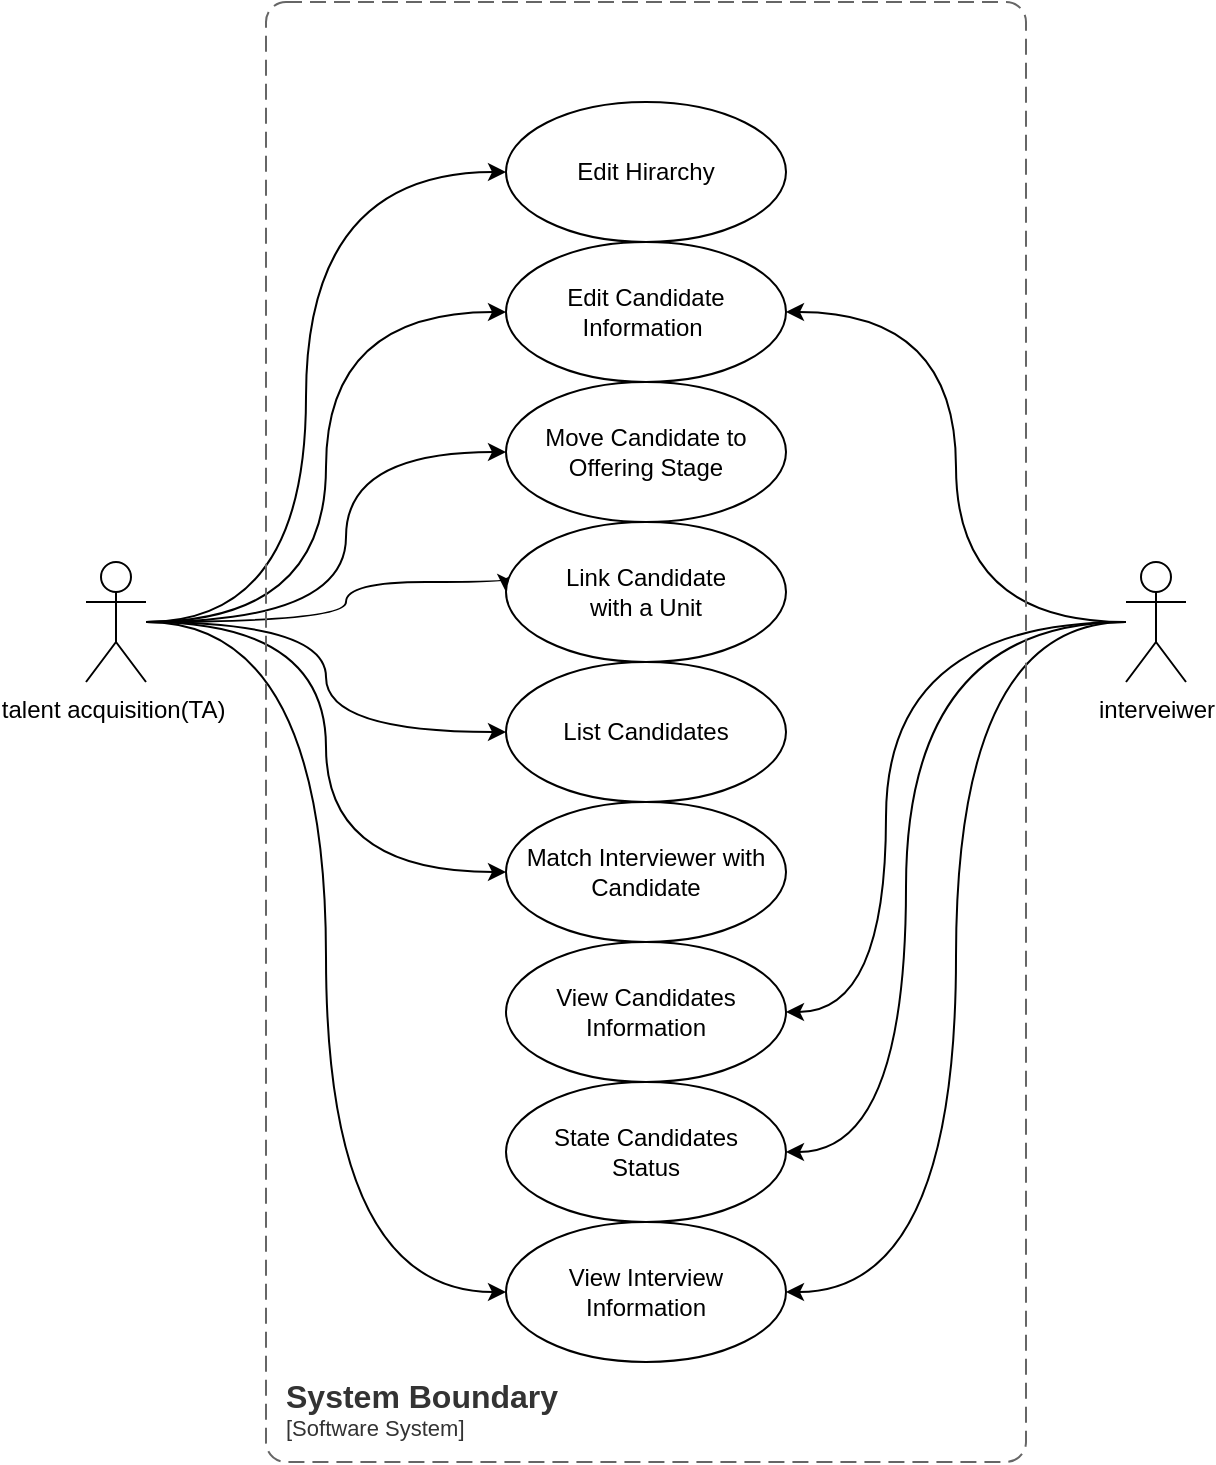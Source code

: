 <mxfile version="17.4.2" type="device"><diagram id="q8MuGncgM3hkRWfYSZbh" name="Page-1"><mxGraphModel dx="1597" dy="1909" grid="1" gridSize="10" guides="1" tooltips="1" connect="1" arrows="1" fold="1" page="1" pageScale="1" pageWidth="827" pageHeight="1169" math="0" shadow="0"><root><mxCell id="0"/><mxCell id="1" parent="0"/><mxCell id="neF3ugSvWcVo7WC2OyOt-4" style="edgeStyle=orthogonalEdgeStyle;rounded=0;orthogonalLoop=1;jettySize=auto;html=1;entryX=1;entryY=0.5;entryDx=0;entryDy=0;curved=1;" parent="1" source="NK1t19kndQQ_iP2dekwx-1" target="NK1t19kndQQ_iP2dekwx-6" edge="1"><mxGeometry relative="1" as="geometry"/></mxCell><mxCell id="neF3ugSvWcVo7WC2OyOt-11" style="edgeStyle=orthogonalEdgeStyle;rounded=0;orthogonalLoop=1;jettySize=auto;html=1;entryX=1;entryY=0.5;entryDx=0;entryDy=0;elbow=vertical;curved=1;" parent="1" source="NK1t19kndQQ_iP2dekwx-1" target="NK1t19kndQQ_iP2dekwx-11" edge="1"><mxGeometry relative="1" as="geometry"/></mxCell><mxCell id="neF3ugSvWcVo7WC2OyOt-13" style="edgeStyle=orthogonalEdgeStyle;rounded=0;orthogonalLoop=1;jettySize=auto;html=1;entryX=1;entryY=0.5;entryDx=0;entryDy=0;elbow=vertical;curved=1;" parent="1" source="NK1t19kndQQ_iP2dekwx-1" target="NK1t19kndQQ_iP2dekwx-12" edge="1"><mxGeometry relative="1" as="geometry"><Array as="points"><mxPoint x="490" y="250"/><mxPoint x="490" y="515"/></Array></mxGeometry></mxCell><mxCell id="neF3ugSvWcVo7WC2OyOt-14" style="edgeStyle=orthogonalEdgeStyle;rounded=0;orthogonalLoop=1;jettySize=auto;html=1;entryX=1;entryY=0.5;entryDx=0;entryDy=0;elbow=vertical;curved=1;" parent="1" source="NK1t19kndQQ_iP2dekwx-1" target="NK1t19kndQQ_iP2dekwx-10" edge="1"><mxGeometry relative="1" as="geometry"><Array as="points"><mxPoint x="480" y="250"/><mxPoint x="480" y="445"/></Array></mxGeometry></mxCell><mxCell id="NK1t19kndQQ_iP2dekwx-1" value="interveiwer" style="shape=umlActor;verticalLabelPosition=bottom;verticalAlign=top;html=1;outlineConnect=0;rounded=0;" parent="1" vertex="1"><mxGeometry x="600" y="220" width="30" height="60" as="geometry"/></mxCell><mxCell id="neF3ugSvWcVo7WC2OyOt-3" style="edgeStyle=orthogonalEdgeStyle;rounded=0;orthogonalLoop=1;jettySize=auto;html=1;entryX=0;entryY=0.5;entryDx=0;entryDy=0;curved=1;" parent="1" source="NK1t19kndQQ_iP2dekwx-2" target="NK1t19kndQQ_iP2dekwx-6" edge="1"><mxGeometry relative="1" as="geometry"/></mxCell><mxCell id="neF3ugSvWcVo7WC2OyOt-5" style="edgeStyle=orthogonalEdgeStyle;rounded=0;orthogonalLoop=1;jettySize=auto;html=1;elbow=vertical;curved=1;entryX=0;entryY=0.5;entryDx=0;entryDy=0;" parent="1" source="NK1t19kndQQ_iP2dekwx-2" target="NK1t19kndQQ_iP2dekwx-7" edge="1"><mxGeometry relative="1" as="geometry"><Array as="points"><mxPoint x="210" y="250"/><mxPoint x="210" y="165"/></Array><mxPoint x="260" y="190" as="targetPoint"/></mxGeometry></mxCell><mxCell id="neF3ugSvWcVo7WC2OyOt-6" style="edgeStyle=orthogonalEdgeStyle;rounded=0;orthogonalLoop=1;jettySize=auto;html=1;entryX=0;entryY=0.5;entryDx=0;entryDy=0;elbow=vertical;curved=1;" parent="1" source="NK1t19kndQQ_iP2dekwx-2" target="NK1t19kndQQ_iP2dekwx-5" edge="1"><mxGeometry relative="1" as="geometry"><Array as="points"><mxPoint x="210" y="250"/><mxPoint x="210" y="230"/><mxPoint x="290" y="230"/></Array></mxGeometry></mxCell><mxCell id="neF3ugSvWcVo7WC2OyOt-7" style="edgeStyle=orthogonalEdgeStyle;rounded=0;orthogonalLoop=1;jettySize=auto;html=1;entryX=0;entryY=0.5;entryDx=0;entryDy=0;elbow=vertical;curved=1;" parent="1" source="NK1t19kndQQ_iP2dekwx-2" target="NK1t19kndQQ_iP2dekwx-8" edge="1"><mxGeometry relative="1" as="geometry"/></mxCell><mxCell id="neF3ugSvWcVo7WC2OyOt-8" style="edgeStyle=orthogonalEdgeStyle;rounded=0;orthogonalLoop=1;jettySize=auto;html=1;entryX=0;entryY=0.5;entryDx=0;entryDy=0;elbow=vertical;curved=1;" parent="1" source="NK1t19kndQQ_iP2dekwx-2" target="NK1t19kndQQ_iP2dekwx-9" edge="1"><mxGeometry relative="1" as="geometry"/></mxCell><mxCell id="neF3ugSvWcVo7WC2OyOt-12" style="edgeStyle=orthogonalEdgeStyle;rounded=0;orthogonalLoop=1;jettySize=auto;html=1;entryX=0;entryY=0.5;entryDx=0;entryDy=0;elbow=vertical;curved=1;" parent="1" source="NK1t19kndQQ_iP2dekwx-2" target="NK1t19kndQQ_iP2dekwx-11" edge="1"><mxGeometry relative="1" as="geometry"/></mxCell><mxCell id="iBjAQOUU7bBlm4vNfAr5-2" style="edgeStyle=orthogonalEdgeStyle;rounded=0;orthogonalLoop=1;jettySize=auto;html=1;entryX=0;entryY=0.5;entryDx=0;entryDy=0;curved=1;" edge="1" parent="1" source="NK1t19kndQQ_iP2dekwx-2" target="iBjAQOUU7bBlm4vNfAr5-1"><mxGeometry relative="1" as="geometry"><Array as="points"><mxPoint x="190" y="250"/><mxPoint x="190" y="25"/></Array></mxGeometry></mxCell><mxCell id="NK1t19kndQQ_iP2dekwx-2" value="talent acquisition(TA)&amp;nbsp;" style="shape=umlActor;verticalLabelPosition=bottom;verticalAlign=top;html=1;outlineConnect=0;rounded=0;" parent="1" vertex="1"><mxGeometry x="80" y="220" width="30" height="60" as="geometry"/></mxCell><mxCell id="NK1t19kndQQ_iP2dekwx-5" value="Link Candidate&lt;br&gt;&amp;nbsp;with a Unit&amp;nbsp;" style="ellipse;whiteSpace=wrap;html=1;rounded=0;" parent="1" vertex="1"><mxGeometry x="290" y="200" width="140" height="70" as="geometry"/></mxCell><mxCell id="NK1t19kndQQ_iP2dekwx-6" value="Edit Candidate&lt;br&gt;Information&amp;nbsp;" style="ellipse;whiteSpace=wrap;html=1;rounded=0;" parent="1" vertex="1"><mxGeometry x="290" y="60" width="140" height="70" as="geometry"/></mxCell><mxCell id="NK1t19kndQQ_iP2dekwx-7" value="Move Candidate to Offering Stage" style="ellipse;whiteSpace=wrap;html=1;rounded=0;" parent="1" vertex="1"><mxGeometry x="290" y="130" width="140" height="70" as="geometry"/></mxCell><mxCell id="NK1t19kndQQ_iP2dekwx-8" value="List Candidates" style="ellipse;whiteSpace=wrap;html=1;rounded=0;" parent="1" vertex="1"><mxGeometry x="290" y="270" width="140" height="70" as="geometry"/></mxCell><mxCell id="NK1t19kndQQ_iP2dekwx-9" value="Match Interviewer with Candidate" style="ellipse;whiteSpace=wrap;html=1;rounded=0;" parent="1" vertex="1"><mxGeometry x="290" y="340" width="140" height="70" as="geometry"/></mxCell><mxCell id="NK1t19kndQQ_iP2dekwx-10" value="View Candidates&lt;br&gt;Information" style="ellipse;whiteSpace=wrap;html=1;rounded=0;" parent="1" vertex="1"><mxGeometry x="290" y="410" width="140" height="70" as="geometry"/></mxCell><mxCell id="NK1t19kndQQ_iP2dekwx-11" value="View Interview&lt;br&gt;Information" style="ellipse;whiteSpace=wrap;html=1;rounded=0;" parent="1" vertex="1"><mxGeometry x="290" y="550" width="140" height="70" as="geometry"/></mxCell><mxCell id="NK1t19kndQQ_iP2dekwx-12" value="State Candidates&lt;br&gt;Status" style="ellipse;whiteSpace=wrap;html=1;rounded=0;" parent="1" vertex="1"><mxGeometry x="290" y="480" width="140" height="70" as="geometry"/></mxCell><object placeholders="1" c4Name="System Boundary" c4Type="SystemScopeBoundary" c4Application="Software System" label="&lt;font style=&quot;font-size: 16px&quot;&gt;&lt;b&gt;&lt;div style=&quot;text-align: left&quot;&gt;%c4Name%&lt;/div&gt;&lt;/b&gt;&lt;/font&gt;&lt;div style=&quot;text-align: left&quot;&gt;[%c4Application%]&lt;/div&gt;" id="yRcH_c8Ffw_JYgv4l3F6-1"><mxCell style="rounded=1;fontSize=11;whiteSpace=wrap;html=1;dashed=1;arcSize=20;fillColor=none;strokeColor=#666666;fontColor=#333333;labelBackgroundColor=none;align=left;verticalAlign=bottom;labelBorderColor=none;spacingTop=0;spacing=10;dashPattern=8 4;metaEdit=1;rotatable=0;perimeter=rectanglePerimeter;noLabel=0;labelPadding=0;allowArrows=0;connectable=0;expand=0;recursiveResize=0;editable=1;pointerEvents=0;absoluteArcSize=1;points=[[0.25,0,0],[0.5,0,0],[0.75,0,0],[1,0.25,0],[1,0.5,0],[1,0.75,0],[0.75,1,0],[0.5,1,0],[0.25,1,0],[0,0.75,0],[0,0.5,0],[0,0.25,0]];" parent="1" vertex="1"><mxGeometry x="170" y="-60" width="380" height="730" as="geometry"/></mxCell></object><mxCell id="iBjAQOUU7bBlm4vNfAr5-1" value="Edit Hirarchy" style="ellipse;whiteSpace=wrap;html=1;rounded=0;" vertex="1" parent="1"><mxGeometry x="290" y="-10" width="140" height="70" as="geometry"/></mxCell></root></mxGraphModel></diagram></mxfile>